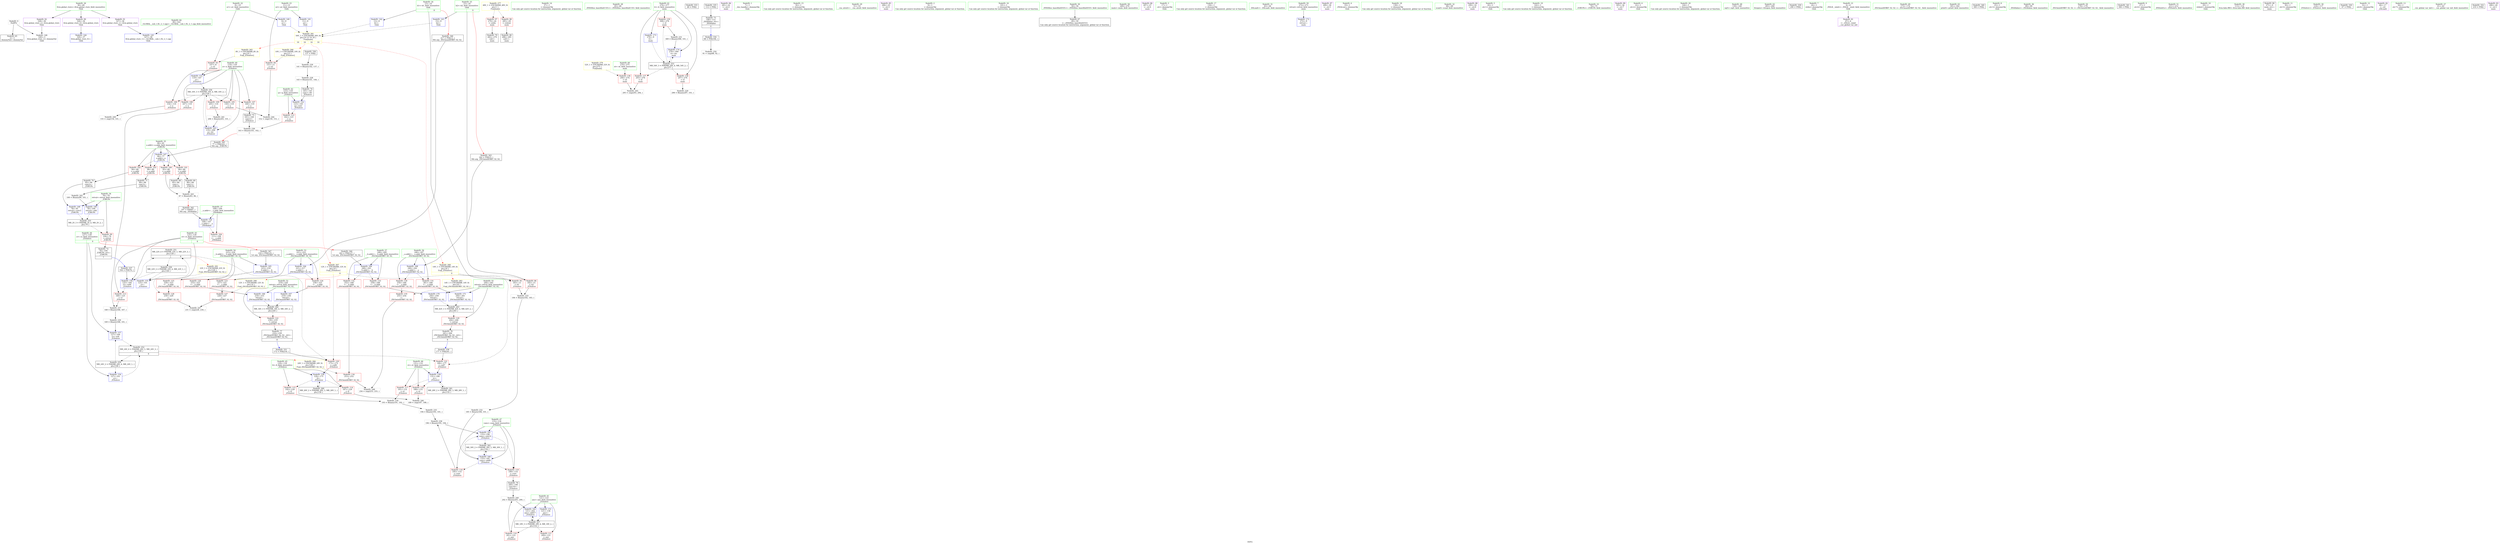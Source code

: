 digraph "SVFG" {
	label="SVFG";

	Node0x562b2a8a8730 [shape=record,color=grey,label="{NodeID: 0\nNullPtr}"];
	Node0x562b2a8a8730 -> Node0x562b2a8c4da0[style=solid];
	Node0x562b2a8a8730 -> Node0x562b2a8ca1a0[style=solid];
	Node0x562b2a8f0630 [shape=record,color=black,label="{NodeID: 346\n217 = PHI(13, )\n0th arg _ZSt3maxIiERKT_S2_S2_ }"];
	Node0x562b2a8f0630 -> Node0x562b2a8cb070[style=solid];
	Node0x562b2a8dcd40 [shape=record,color=black,label="{NodeID: 263\nMR_42V_3 = PHI(MR_42V_4, MR_42V_2, )\npts\{245 \}\n}"];
	Node0x562b2a8dcd40 -> Node0x562b2a8c92b0[style=dashed];
	Node0x562b2a8c2f00 [shape=record,color=red,label="{NodeID: 97\n279\<--24\n\<--stdin\nmain\n}"];
	Node0x562b2a8c2f00 -> Node0x562b2a8c5960[style=solid];
	Node0x562b2a8c0e40 [shape=record,color=green,label="{NodeID: 14\n37\<--1\n\<--dummyObj\nCan only get source location for instruction, argument, global var or function.}"];
	Node0x562b2a8df410 [shape=record,color=yellow,style=double,label="{NodeID: 277\n48V_1 = ENCHI(MR_48V_0)\npts\{1 \}\nFun[main]}"];
	Node0x562b2a8df410 -> Node0x562b2a8c2f00[style=dashed];
	Node0x562b2a8df410 -> Node0x562b2a8c2fd0[style=dashed];
	Node0x562b2a8c3a60 [shape=record,color=red,label="{NodeID: 111\n209\<--121\n\<--ans\n_Z5Solvev\n}"];
	Node0x562b2a8c1c40 [shape=record,color=green,label="{NodeID: 28\n45\<--46\n_ZNSt8ios_base4InitC1Ev\<--_ZNSt8ios_base4InitC1Ev_field_insensitive\n}"];
	Node0x562b2a8e0140 [shape=record,color=yellow,style=double,label="{NodeID: 291\n22V_1 = ENCHI(MR_22V_0)\npts\{126 \}\nFun[_ZSt3maxIiERKT_S2_S2_]}"];
	Node0x562b2a8e0140 -> Node0x562b2a8c91e0[style=dashed];
	Node0x562b2a8c8f70 [shape=record,color=red,label="{NodeID: 125\n229\<--223\n\<--__b.addr\n_ZSt3maxIiERKT_S2_S2_\n}"];
	Node0x562b2a8c8f70 -> Node0x562b2a8c91e0[style=solid];
	Node0x562b2a8c2950 [shape=record,color=green,label="{NodeID: 42\n123\<--124\nq\<--q_field_insensitive\n_Z5Solvev\n}"];
	Node0x562b2a8c2950 -> Node0x562b2a8c3b30[style=solid];
	Node0x562b2a8c2950 -> Node0x562b2a8ca6b0[style=solid];
	Node0x562b2a8c9ad0 [shape=record,color=red,label="{NodeID: 139\n308\<--276\n\<--it\nmain\n}"];
	Node0x562b2a8c9ad0 -> Node0x562b2a8cfb60[style=solid];
	Node0x562b2a8c4590 [shape=record,color=green,label="{NodeID: 56\n246\<--247\n__a.addr\<--__a.addr_field_insensitive\n_ZSt3minIiERKT_S2_S2_\n}"];
	Node0x562b2a8c4590 -> Node0x562b2a8c9380[style=solid];
	Node0x562b2a8c4590 -> Node0x562b2a8c9450[style=solid];
	Node0x562b2a8c4590 -> Node0x562b2a8cb3b0[style=solid];
	Node0x562b2a8d02e0 [shape=record,color=grey,label="{NodeID: 236\n196 = Binary(195, 194, )\n}"];
	Node0x562b2a8d02e0 -> Node0x562b2a8cae00[style=solid];
	Node0x562b2a8ca780 [shape=record,color=blue,label="{NodeID: 153\n119\<--147\na\<--\n_Z5Solvev\n}"];
	Node0x562b2a8ca780 -> Node0x562b2a8daa40[style=dashed];
	Node0x562b2a8c5210 [shape=record,color=black,label="{NodeID: 70\n95\<--94\nconv2\<--\n_Z3RUPe\n}"];
	Node0x562b2a8c5210 -> Node0x562b2a8ca370[style=solid];
	Node0x562b2a8ef380 [shape=record,color=black,label="{NodeID: 333\n48 = PHI()\n}"];
	Node0x562b2a8d17e0 [shape=record,color=grey,label="{NodeID: 250\n91 = cmp(88, 92, )\n}"];
	Node0x562b2a8cb2e0 [shape=record,color=blue,label="{NodeID: 167\n219\<--236\nretval\<--\n_ZSt3maxIiERKT_S2_S2_\n}"];
	Node0x562b2a8cb2e0 -> Node0x562b2a8dd240[style=dashed];
	Node0x562b2a8c5d70 [shape=record,color=purple,label="{NodeID: 84\n281\<--22\n\<--.str.2\nmain\n}"];
	Node0x562b2a8bfed0 [shape=record,color=green,label="{NodeID: 1\n7\<--1\n__dso_handle\<--dummyObj\nGlob }"];
	Node0x562b2a8f0770 [shape=record,color=black,label="{NodeID: 347\n218 = PHI(125, )\n1st arg _ZSt3maxIiERKT_S2_S2_ }"];
	Node0x562b2a8f0770 -> Node0x562b2a8cb140[style=solid];
	Node0x562b2a8dd240 [shape=record,color=black,label="{NodeID: 264\nMR_34V_3 = PHI(MR_34V_4, MR_34V_2, )\npts\{220 \}\n}"];
	Node0x562b2a8dd240 -> Node0x562b2a8c8d00[style=dashed];
	Node0x562b2a8c2fd0 [shape=record,color=red,label="{NodeID: 98\n285\<--29\n\<--stdout\nmain\n}"];
	Node0x562b2a8c2fd0 -> Node0x562b2a8c5a30[style=solid];
	Node0x562b2a8c0f40 [shape=record,color=green,label="{NodeID: 15\n92\<--1\n\<--dummyObj\nCan only get source location for instruction, argument, global var or function.}"];
	Node0x562b2a8c3b30 [shape=record,color=red,label="{NodeID: 112\n162\<--123\n\<--q\n_Z5Solvev\n}"];
	Node0x562b2a8c3b30 -> Node0x562b2a8d05e0[style=solid];
	Node0x562b2a8c1d40 [shape=record,color=green,label="{NodeID: 29\n51\<--52\n__cxa_atexit\<--__cxa_atexit_field_insensitive\n}"];
	Node0x562b2a8c9040 [shape=record,color=red,label="{NodeID: 126\n233\<--223\n\<--__b.addr\n_ZSt3maxIiERKT_S2_S2_\n}"];
	Node0x562b2a8c9040 -> Node0x562b2a8cb210[style=solid];
	Node0x562b2a8c2a20 [shape=record,color=green,label="{NodeID: 43\n125\<--126\ncl\<--cl_field_insensitive\n_Z5Solvev\n|{|<s3>8}}"];
	Node0x562b2a8c2a20 -> Node0x562b2a8c3c00[style=solid];
	Node0x562b2a8c2a20 -> Node0x562b2a8ca920[style=solid];
	Node0x562b2a8c2a20 -> Node0x562b2a8ca9f0[style=solid];
	Node0x562b2a8c2a20:s3 -> Node0x562b2a8f0770[style=solid,color=red];
	Node0x562b2a8c9ba0 [shape=record,color=blue,label="{NodeID: 140\n8\<--9\na1\<--\nGlob }"];
	Node0x562b2a8c9ba0 -> Node0x562b2a8df7c0[style=dashed];
	Node0x562b2a8c4660 [shape=record,color=green,label="{NodeID: 57\n248\<--249\n__b.addr\<--__b.addr_field_insensitive\n_ZSt3minIiERKT_S2_S2_\n}"];
	Node0x562b2a8c4660 -> Node0x562b2a8c9520[style=solid];
	Node0x562b2a8c4660 -> Node0x562b2a8c95f0[style=solid];
	Node0x562b2a8c4660 -> Node0x562b2a8cb480[style=solid];
	Node0x562b2a8d0460 [shape=record,color=grey,label="{NodeID: 237\n168 = Binary(166, 167, )\n}"];
	Node0x562b2a8d0460 -> Node0x562b2a8cf9e0[style=solid];
	Node0x562b2a8ca850 [shape=record,color=blue,label="{NodeID: 154\n127\<--101\ncr\<--\n_Z5Solvev\n}"];
	Node0x562b2a8ca850 -> Node0x562b2a8d9640[style=dashed];
	Node0x562b2a8c52e0 [shape=record,color=black,label="{NodeID: 71\n99\<--98\nconv3\<--\n_Z3RUPe\n}"];
	Node0x562b2a8c52e0 -> Node0x562b2a8d0be0[style=solid];
	Node0x562b2a8ef450 [shape=record,color=black,label="{NodeID: 334\n88 = PHI(106, )\n}"];
	Node0x562b2a8ef450 -> Node0x562b2a8d17e0[style=solid];
	Node0x562b2a8d9140 [shape=record,color=black,label="{NodeID: 251\nMR_22V_4 = PHI(MR_22V_5, MR_22V_3, )\npts\{126 \}\n|{|<s2>8}}"];
	Node0x562b2a8d9140 -> Node0x562b2a8c8b60[style=dashed];
	Node0x562b2a8d9140 -> Node0x562b2a8db440[style=dashed];
	Node0x562b2a8d9140:s2 -> Node0x562b2a8e0140[style=dashed,color=red];
	Node0x562b2a8cb3b0 [shape=record,color=blue,label="{NodeID: 168\n246\<--242\n__a.addr\<--__a\n_ZSt3minIiERKT_S2_S2_\n}"];
	Node0x562b2a8cb3b0 -> Node0x562b2a8c9380[style=dashed];
	Node0x562b2a8cb3b0 -> Node0x562b2a8c9450[style=dashed];
	Node0x562b2a8c5e40 [shape=record,color=purple,label="{NodeID: 85\n286\<--25\n\<--.str.3\nmain\n}"];
	Node0x562b2a8bff60 [shape=record,color=green,label="{NodeID: 2\n9\<--1\n\<--dummyObj\nCan only get source location for instruction, argument, global var or function.}"];
	Node0x562b2a8dd740 [shape=record,color=yellow,style=double,label="{NodeID: 265\n8V_1 = ENCHI(MR_8V_0)\npts\{10 \}\nFun[_Z5Solvev]}"];
	Node0x562b2a8dd740 -> Node0x562b2a8c6550[style=dashed];
	Node0x562b2a8c30a0 [shape=record,color=red,label="{NodeID: 99\n104\<--78\n\<--retval\n_Z3RUPe\n}"];
	Node0x562b2a8c30a0 -> Node0x562b2a8c53b0[style=solid];
	Node0x562b2a8c1040 [shape=record,color=green,label="{NodeID: 16\n101\<--1\n\<--dummyObj\nCan only get source location for instruction, argument, global var or function.}"];
	Node0x562b2a8df600 [shape=record,color=yellow,style=double,label="{NodeID: 279\n52V_1 = ENCHI(MR_52V_0)\npts\{275 \}\nFun[main]}"];
	Node0x562b2a8df600 -> Node0x562b2a8c9860[style=dashed];
	Node0x562b2a8c3c00 [shape=record,color=red,label="{NodeID: 113\n166\<--125\n\<--cl\n_Z5Solvev\n}"];
	Node0x562b2a8c3c00 -> Node0x562b2a8d0460[style=solid];
	Node0x562b2a8c1e40 [shape=record,color=green,label="{NodeID: 30\n50\<--56\n_ZNSt8ios_base4InitD1Ev\<--_ZNSt8ios_base4InitD1Ev_field_insensitive\n}"];
	Node0x562b2a8c1e40 -> Node0x562b2a8c4f70[style=solid];
	Node0x562b2a8c9110 [shape=record,color=red,label="{NodeID: 127\n228\<--227\n\<--\n_ZSt3maxIiERKT_S2_S2_\n}"];
	Node0x562b2a8c9110 -> Node0x562b2a8d1360[style=solid];
	Node0x562b2a8c2af0 [shape=record,color=green,label="{NodeID: 44\n127\<--128\ncr\<--cr_field_insensitive\n_Z5Solvev\n|{|<s2>9}}"];
	Node0x562b2a8c2af0 -> Node0x562b2a8ca850[style=solid];
	Node0x562b2a8c2af0 -> Node0x562b2a8caac0[style=solid];
	Node0x562b2a8c2af0:s2 -> Node0x562b2a8f03b0[style=solid,color=red];
	Node0x562b2a8c9ca0 [shape=record,color=blue,label="{NodeID: 141\n11\<--9\na2\<--\nGlob }"];
	Node0x562b2a8c9ca0 -> Node0x562b2a8df7c0[style=dashed];
	Node0x562b2a8c4730 [shape=record,color=green,label="{NodeID: 58\n269\<--270\nmain\<--main_field_insensitive\n}"];
	Node0x562b2a8d05e0 [shape=record,color=grey,label="{NodeID: 238\n163 = Binary(161, 162, )\n|{<s0>7}}"];
	Node0x562b2a8d05e0:s0 -> Node0x562b2a8f04f0[style=solid,color=red];
	Node0x562b2a8ca920 [shape=record,color=blue,label="{NodeID: 155\n125\<--101\ncl\<--\n_Z5Solvev\n}"];
	Node0x562b2a8ca920 -> Node0x562b2a8d9140[style=dashed];
	Node0x562b2a8c53b0 [shape=record,color=black,label="{NodeID: 72\n76\<--104\n_Z3RUPe_ret\<--\n_Z3RUPe\n|{<s0>7}}"];
	Node0x562b2a8c53b0:s0 -> Node0x562b2a8ef750[style=solid,color=blue];
	Node0x562b2a8ef5b0 [shape=record,color=black,label="{NodeID: 335\n112 = PHI()\n}"];
	Node0x562b2a8ef5b0 -> Node0x562b2a8c5480[style=solid];
	Node0x562b2a8d9640 [shape=record,color=black,label="{NodeID: 252\nMR_24V_4 = PHI(MR_24V_5, MR_24V_3, )\npts\{128 \}\n|{|<s2>9}}"];
	Node0x562b2a8d9640 -> Node0x562b2a8c8c30[style=dashed];
	Node0x562b2a8d9640 -> Node0x562b2a8db940[style=dashed];
	Node0x562b2a8d9640:s2 -> Node0x562b2a8dfac0[style=dashed,color=red];
	Node0x562b2a8cb480 [shape=record,color=blue,label="{NodeID: 169\n248\<--243\n__b.addr\<--__b\n_ZSt3minIiERKT_S2_S2_\n}"];
	Node0x562b2a8cb480 -> Node0x562b2a8c9520[style=dashed];
	Node0x562b2a8cb480 -> Node0x562b2a8c95f0[style=dashed];
	Node0x562b2a8c5f10 [shape=record,color=purple,label="{NodeID: 86\n287\<--27\n\<--.str.4\nmain\n}"];
	Node0x562b2a8bfff0 [shape=record,color=green,label="{NodeID: 3\n17\<--1\n.str\<--dummyObj\nGlob }"];
	Node0x562b2a8de260 [shape=record,color=yellow,style=double,label="{NodeID: 266\n10V_1 = ENCHI(MR_10V_0)\npts\{12 \}\nFun[_Z5Solvev]}"];
	Node0x562b2a8de260 -> Node0x562b2a8c6620[style=dashed];
	Node0x562b2a8c3170 [shape=record,color=red,label="{NodeID: 100\n83\<--80\n\<--a.addr\n_Z3RUPe\n}"];
	Node0x562b2a8c3170 -> Node0x562b2a8d0d60[style=solid];
	Node0x562b2a8c1140 [shape=record,color=green,label="{NodeID: 17\n136\<--1\n\<--dummyObj\nCan only get source location for instruction, argument, global var or function.}"];
	Node0x562b2a8c3cd0 [shape=record,color=red,label="{NodeID: 114\n187\<--129\n\<--ll\n_Z5Solvev\n}"];
	Node0x562b2a8c3cd0 -> Node0x562b2a8d11e0[style=solid];
	Node0x562b2a8c1f40 [shape=record,color=green,label="{NodeID: 31\n63\<--64\n_Z4Loadv\<--_Z4Loadv_field_insensitive\n}"];
	Node0x562b2a8c91e0 [shape=record,color=red,label="{NodeID: 128\n230\<--229\n\<--\n_ZSt3maxIiERKT_S2_S2_\n}"];
	Node0x562b2a8c91e0 -> Node0x562b2a8d1360[style=solid];
	Node0x562b2a8c2bc0 [shape=record,color=green,label="{NodeID: 45\n129\<--130\nll\<--ll_field_insensitive\n_Z5Solvev\n}"];
	Node0x562b2a8c2bc0 -> Node0x562b2a8c3cd0[style=solid];
	Node0x562b2a8c2bc0 -> Node0x562b2a8c3da0[style=solid];
	Node0x562b2a8c2bc0 -> Node0x562b2a8cab90[style=solid];
	Node0x562b2a8c9da0 [shape=record,color=blue,label="{NodeID: 142\n13\<--9\nb1\<--\nGlob }"];
	Node0x562b2a8c9da0 -> Node0x562b2a8df7c0[style=dashed];
	Node0x562b2a8c4830 [shape=record,color=green,label="{NodeID: 59\n272\<--273\nretval\<--retval_field_insensitive\nmain\n}"];
	Node0x562b2a8c4830 -> Node0x562b2a8cb6f0[style=solid];
	Node0x562b2a8d0760 [shape=record,color=grey,label="{NodeID: 239\n141 = Binary(142, 137, )\n}"];
	Node0x562b2a8d0760 -> Node0x562b2a8cf6e0[style=solid];
	Node0x562b2a8ca9f0 [shape=record,color=blue,label="{NodeID: 156\n125\<--164\ncl\<--call4\n_Z5Solvev\n}"];
	Node0x562b2a8ca9f0 -> Node0x562b2a8c3c00[style=dashed];
	Node0x562b2a8ca9f0 -> Node0x562b2a8d9140[style=dashed];
	Node0x562b2a8c5480 [shape=record,color=black,label="{NodeID: 73\n106\<--112\n_ZSt4fabse_ret\<--\n_ZSt4fabse\n|{<s0>4}}"];
	Node0x562b2a8c5480:s0 -> Node0x562b2a8ef450[style=solid,color=blue];
	Node0x562b2a8ef680 [shape=record,color=black,label="{NodeID: 336\n137 = PHI()\n}"];
	Node0x562b2a8ef680 -> Node0x562b2a8d0760[style=solid];
	Node0x562b2a8d9b40 [shape=record,color=black,label="{NodeID: 253\nMR_54V_3 = PHI(MR_54V_4, MR_54V_2, )\npts\{277 \}\n}"];
	Node0x562b2a8d9b40 -> Node0x562b2a8c9930[style=dashed];
	Node0x562b2a8d9b40 -> Node0x562b2a8c9a00[style=dashed];
	Node0x562b2a8d9b40 -> Node0x562b2a8c9ad0[style=dashed];
	Node0x562b2a8d9b40 -> Node0x562b2a8cb890[style=dashed];
	Node0x562b2a8cb550 [shape=record,color=blue,label="{NodeID: 170\n244\<--258\nretval\<--\n_ZSt3minIiERKT_S2_S2_\n}"];
	Node0x562b2a8cb550 -> Node0x562b2a8dcd40[style=dashed];
	Node0x562b2a8c5fe0 [shape=record,color=purple,label="{NodeID: 87\n289\<--30\n\<--.str.5\nmain\n}"];
	Node0x562b2a8c0080 [shape=record,color=green,label="{NodeID: 4\n19\<--1\n_ZSt4cout\<--dummyObj\nGlob }"];
	Node0x562b2a8de340 [shape=record,color=yellow,style=double,label="{NodeID: 267\n12V_1 = ENCHI(MR_12V_0)\npts\{14 \}\nFun[_Z5Solvev]|{|<s2>8}}"];
	Node0x562b2a8de340 -> Node0x562b2a8c66f0[style=dashed];
	Node0x562b2a8de340 -> Node0x562b2a8c8b60[style=dashed];
	Node0x562b2a8de340:s2 -> Node0x562b2a8e0030[style=dashed,color=red];
	Node0x562b2a8c3240 [shape=record,color=red,label="{NodeID: 101\n84\<--80\n\<--a.addr\n_Z3RUPe\n}"];
	Node0x562b2a8c3240 -> Node0x562b2a8c5070[style=solid];
	Node0x562b2a8c3240 -> Node0x562b2a8c5140[style=solid];
	Node0x562b2a8c1240 [shape=record,color=green,label="{NodeID: 18\n138\<--1\n\<--dummyObj\nCan only get source location for instruction, argument, global var or function.}"];
	Node0x562b2a8df7c0 [shape=record,color=yellow,style=double,label="{NodeID: 281\n56V_1 = ENCHI(MR_56V_0)\npts\{10 12 14 16 \}\nFun[main]|{<s0>16|<s1>16|<s2>16|<s3>16}}"];
	Node0x562b2a8df7c0:s0 -> Node0x562b2a8dd740[style=dashed,color=red];
	Node0x562b2a8df7c0:s1 -> Node0x562b2a8de260[style=dashed,color=red];
	Node0x562b2a8df7c0:s2 -> Node0x562b2a8de340[style=dashed,color=red];
	Node0x562b2a8df7c0:s3 -> Node0x562b2a8de420[style=dashed,color=red];
	Node0x562b2a8c3da0 [shape=record,color=red,label="{NodeID: 115\n192\<--129\n\<--ll\n_Z5Solvev\n}"];
	Node0x562b2a8c3da0 -> Node0x562b2a8cffe0[style=solid];
	Node0x562b2a8c2040 [shape=record,color=green,label="{NodeID: 32\n68\<--69\nscanf\<--scanf_field_insensitive\n}"];
	Node0x562b2a8c92b0 [shape=record,color=red,label="{NodeID: 129\n264\<--244\n\<--retval\n_ZSt3minIiERKT_S2_S2_\n}"];
	Node0x562b2a8c92b0 -> Node0x562b2a8c5890[style=solid];
	Node0x562b2a8c2c90 [shape=record,color=green,label="{NodeID: 46\n131\<--132\nrr\<--rr_field_insensitive\n_Z5Solvev\n}"];
	Node0x562b2a8c2c90 -> Node0x562b2a8c8820[style=solid];
	Node0x562b2a8c2c90 -> Node0x562b2a8c88f0[style=solid];
	Node0x562b2a8c2c90 -> Node0x562b2a8cac60[style=solid];
	Node0x562b2a8c9ea0 [shape=record,color=blue,label="{NodeID: 143\n15\<--9\nb2\<--\nGlob }"];
	Node0x562b2a8c9ea0 -> Node0x562b2a8df7c0[style=dashed];
	Node0x562b2a8c4900 [shape=record,color=green,label="{NodeID: 60\n274\<--275\nnt\<--nt_field_insensitive\nmain\n}"];
	Node0x562b2a8c4900 -> Node0x562b2a8c9860[style=solid];
	Node0x562b2a8d08e0 [shape=record,color=grey,label="{NodeID: 240\n202 = Binary(201, 200, )\n}"];
	Node0x562b2a8d08e0 -> Node0x562b2a8caed0[style=solid];
	Node0x562b2a8caac0 [shape=record,color=blue,label="{NodeID: 157\n127\<--169\ncr\<--sub\n_Z5Solvev\n}"];
	Node0x562b2a8caac0 -> Node0x562b2a8d9640[style=dashed];
	Node0x562b2a8c5550 [shape=record,color=black,label="{NodeID: 74\n145\<--143\nconv\<--div\n_Z5Solvev\n}"];
	Node0x562b2a8c5550 -> Node0x562b2a8ca6b0[style=solid];
	Node0x562b2a8ef750 [shape=record,color=black,label="{NodeID: 337\n164 = PHI(76, )\n}"];
	Node0x562b2a8ef750 -> Node0x562b2a8ca9f0[style=solid];
	Node0x562b2a8cb620 [shape=record,color=blue,label="{NodeID: 171\n244\<--261\nretval\<--\n_ZSt3minIiERKT_S2_S2_\n}"];
	Node0x562b2a8cb620 -> Node0x562b2a8dcd40[style=dashed];
	Node0x562b2a8c60b0 [shape=record,color=purple,label="{NodeID: 88\n299\<--32\n\<--.str.6\nmain\n}"];
	Node0x562b2a8c08c0 [shape=record,color=green,label="{NodeID: 5\n20\<--1\n.str.1\<--dummyObj\nGlob }"];
	Node0x562b2a8de420 [shape=record,color=yellow,style=double,label="{NodeID: 268\n14V_1 = ENCHI(MR_14V_0)\npts\{16 \}\nFun[_Z5Solvev]|{|<s2>9}}"];
	Node0x562b2a8de420 -> Node0x562b2a8c2e30[style=dashed];
	Node0x562b2a8de420 -> Node0x562b2a8c8c30[style=dashed];
	Node0x562b2a8de420:s2 -> Node0x562b2a8df9b0[style=dashed,color=red];
	Node0x562b2a8c3310 [shape=record,color=red,label="{NodeID: 102\n94\<--80\n\<--a.addr\n_Z3RUPe\n}"];
	Node0x562b2a8c3310 -> Node0x562b2a8c5210[style=solid];
	Node0x562b2a8c1340 [shape=record,color=green,label="{NodeID: 19\n142\<--1\n\<--dummyObj\nCan only get source location for instruction, argument, global var or function.}"];
	Node0x562b2a8c8820 [shape=record,color=red,label="{NodeID: 116\n188\<--131\n\<--rr\n_Z5Solvev\n}"];
	Node0x562b2a8c8820 -> Node0x562b2a8d11e0[style=solid];
	Node0x562b2a8c2140 [shape=record,color=green,label="{NodeID: 33\n74\<--75\n_Z3RUPe\<--_Z3RUPe_field_insensitive\n}"];
	Node0x562b2a8c9380 [shape=record,color=red,label="{NodeID: 130\n254\<--246\n\<--__a.addr\n_ZSt3minIiERKT_S2_S2_\n}"];
	Node0x562b2a8c9380 -> Node0x562b2a8c9790[style=solid];
	Node0x562b2a8c2d60 [shape=record,color=green,label="{NodeID: 47\n133\<--134\ncans\<--cans_field_insensitive\n_Z5Solvev\n}"];
	Node0x562b2a8c2d60 -> Node0x562b2a8c89c0[style=solid];
	Node0x562b2a8c2d60 -> Node0x562b2a8c8a90[style=solid];
	Node0x562b2a8c2d60 -> Node0x562b2a8cad30[style=solid];
	Node0x562b2a8c2d60 -> Node0x562b2a8cae00[style=solid];
	Node0x562b2a8c9fa0 [shape=record,color=blue,label="{NodeID: 144\n326\<--37\nllvm.global_ctors_0\<--\nGlob }"];
	Node0x562b2a8c49d0 [shape=record,color=green,label="{NodeID: 61\n276\<--277\nit\<--it_field_insensitive\nmain\n}"];
	Node0x562b2a8c49d0 -> Node0x562b2a8c9930[style=solid];
	Node0x562b2a8c49d0 -> Node0x562b2a8c9a00[style=solid];
	Node0x562b2a8c49d0 -> Node0x562b2a8c9ad0[style=solid];
	Node0x562b2a8c49d0 -> Node0x562b2a8cb7c0[style=solid];
	Node0x562b2a8c49d0 -> Node0x562b2a8cb890[style=solid];
	Node0x562b2a8d0a60 [shape=record,color=grey,label="{NodeID: 241\n206 = Binary(205, 101, )\n}"];
	Node0x562b2a8d0a60 -> Node0x562b2a8cafa0[style=solid];
	Node0x562b2a8cab90 [shape=record,color=blue,label="{NodeID: 158\n129\<--175\nll\<--\n_Z5Solvev\n}"];
	Node0x562b2a8cab90 -> Node0x562b2a8c3cd0[style=dashed];
	Node0x562b2a8cab90 -> Node0x562b2a8c3da0[style=dashed];
	Node0x562b2a8cab90 -> Node0x562b2a8dbe40[style=dashed];
	Node0x562b2a8c5620 [shape=record,color=black,label="{NodeID: 75\n161\<--160\nconv2\<--\n_Z5Solvev\n}"];
	Node0x562b2a8c5620 -> Node0x562b2a8d05e0[style=solid];
	Node0x562b2a8ef8f0 [shape=record,color=black,label="{NodeID: 338\n177 = PHI(241, )\n}"];
	Node0x562b2a8ef8f0 -> Node0x562b2a8c8c30[style=solid];
	Node0x562b2a8da540 [shape=record,color=black,label="{NodeID: 255\nMR_2V_3 = PHI(MR_2V_4, MR_2V_2, )\npts\{79 \}\n}"];
	Node0x562b2a8da540 -> Node0x562b2a8c30a0[style=dashed];
	Node0x562b2a8cb6f0 [shape=record,color=blue,label="{NodeID: 172\n272\<--9\nretval\<--\nmain\n}"];
	Node0x562b2a8c6180 [shape=record,color=purple,label="{NodeID: 89\n305\<--34\n\<--.str.7\nmain\n}"];
	Node0x562b2a8c0950 [shape=record,color=green,label="{NodeID: 6\n22\<--1\n.str.2\<--dummyObj\nGlob }"];
	Node0x562b2a8c33e0 [shape=record,color=red,label="{NodeID: 103\n98\<--80\n\<--a.addr\n_Z3RUPe\n}"];
	Node0x562b2a8c33e0 -> Node0x562b2a8c52e0[style=solid];
	Node0x562b2a8c1440 [shape=record,color=green,label="{NodeID: 20\n144\<--1\n\<--dummyObj\nCan only get source location for instruction, argument, global var or function.}"];
	Node0x562b2a8df9b0 [shape=record,color=yellow,style=double,label="{NodeID: 283\n14V_1 = ENCHI(MR_14V_0)\npts\{16 \}\nFun[_ZSt3minIiERKT_S2_S2_]}"];
	Node0x562b2a8df9b0 -> Node0x562b2a8c9790[style=dashed];
	Node0x562b2a8c88f0 [shape=record,color=red,label="{NodeID: 117\n191\<--131\n\<--rr\n_Z5Solvev\n}"];
	Node0x562b2a8c88f0 -> Node0x562b2a8cffe0[style=solid];
	Node0x562b2a8c2240 [shape=record,color=green,label="{NodeID: 34\n78\<--79\nretval\<--retval_field_insensitive\n_Z3RUPe\n}"];
	Node0x562b2a8c2240 -> Node0x562b2a8c30a0[style=solid];
	Node0x562b2a8c2240 -> Node0x562b2a8ca370[style=solid];
	Node0x562b2a8c2240 -> Node0x562b2a8ca440[style=solid];
	Node0x562b2a8c9450 [shape=record,color=red,label="{NodeID: 131\n261\<--246\n\<--__a.addr\n_ZSt3minIiERKT_S2_S2_\n}"];
	Node0x562b2a8c9450 -> Node0x562b2a8cb620[style=solid];
	Node0x562b2a8c3e50 [shape=record,color=green,label="{NodeID: 48\n139\<--140\nsqrt\<--sqrt_field_insensitive\n}"];
	Node0x562b2a8cf6e0 [shape=record,color=grey,label="{NodeID: 228\n143 = Binary(141, 144, )\n}"];
	Node0x562b2a8cf6e0 -> Node0x562b2a8c5550[style=solid];
	Node0x562b2a8ca0a0 [shape=record,color=blue,label="{NodeID: 145\n327\<--38\nllvm.global_ctors_1\<--_GLOBAL__sub_I_ftc_2_1.cpp\nGlob }"];
	Node0x562b2a8c4aa0 [shape=record,color=green,label="{NodeID: 62\n283\<--284\nfreopen\<--freopen_field_insensitive\n}"];
	Node0x562b2a8d0be0 [shape=record,color=grey,label="{NodeID: 242\n100 = Binary(99, 101, )\n}"];
	Node0x562b2a8d0be0 -> Node0x562b2a8ca440[style=solid];
	Node0x562b2a8cac60 [shape=record,color=blue,label="{NodeID: 159\n131\<--180\nrr\<--\n_Z5Solvev\n}"];
	Node0x562b2a8cac60 -> Node0x562b2a8c8820[style=dashed];
	Node0x562b2a8cac60 -> Node0x562b2a8c88f0[style=dashed];
	Node0x562b2a8cac60 -> Node0x562b2a8dc340[style=dashed];
	Node0x562b2a8c56f0 [shape=record,color=black,label="{NodeID: 76\n200\<--199\nconv16\<--\n_Z5Solvev\n}"];
	Node0x562b2a8c56f0 -> Node0x562b2a8d08e0[style=solid];
	Node0x562b2a8efc70 [shape=record,color=black,label="{NodeID: 339\n290 = PHI()\n}"];
	Node0x562b2a8daa40 [shape=record,color=black,label="{NodeID: 256\nMR_16V_3 = PHI(MR_16V_4, MR_16V_2, )\npts\{120 \}\n}"];
	Node0x562b2a8daa40 -> Node0x562b2a8c3580[style=dashed];
	Node0x562b2a8daa40 -> Node0x562b2a8c3650[style=dashed];
	Node0x562b2a8daa40 -> Node0x562b2a8c3720[style=dashed];
	Node0x562b2a8daa40 -> Node0x562b2a8c37f0[style=dashed];
	Node0x562b2a8daa40 -> Node0x562b2a8c38c0[style=dashed];
	Node0x562b2a8daa40 -> Node0x562b2a8cafa0[style=dashed];
	Node0x562b2a8cb7c0 [shape=record,color=blue,label="{NodeID: 173\n276\<--9\nit\<--\nmain\n}"];
	Node0x562b2a8cb7c0 -> Node0x562b2a8d9b40[style=dashed];
	Node0x562b2a8c6250 [shape=record,color=purple,label="{NodeID: 90\n326\<--36\nllvm.global_ctors_0\<--llvm.global_ctors\nGlob }"];
	Node0x562b2a8c6250 -> Node0x562b2a8c9fa0[style=solid];
	Node0x562b2a8c09e0 [shape=record,color=green,label="{NodeID: 7\n24\<--1\nstdin\<--dummyObj\nGlob }"];
	Node0x562b2a8c34b0 [shape=record,color=red,label="{NodeID: 104\n111\<--108\n\<--__x.addr\n_ZSt4fabse\n}"];
	Node0x562b2a8c1540 [shape=record,color=green,label="{NodeID: 21\n4\<--6\n_ZStL8__ioinit\<--_ZStL8__ioinit_field_insensitive\nGlob }"];
	Node0x562b2a8c1540 -> Node0x562b2a8c5b00[style=solid];
	Node0x562b2a8dfac0 [shape=record,color=yellow,style=double,label="{NodeID: 284\n24V_1 = ENCHI(MR_24V_0)\npts\{128 \}\nFun[_ZSt3minIiERKT_S2_S2_]}"];
	Node0x562b2a8dfac0 -> Node0x562b2a8c96c0[style=dashed];
	Node0x562b2a8c89c0 [shape=record,color=red,label="{NodeID: 118\n195\<--133\n\<--cans\n_Z5Solvev\n}"];
	Node0x562b2a8c89c0 -> Node0x562b2a8d02e0[style=solid];
	Node0x562b2a8c2310 [shape=record,color=green,label="{NodeID: 35\n80\<--81\na.addr\<--a.addr_field_insensitive\n_Z3RUPe\n}"];
	Node0x562b2a8c2310 -> Node0x562b2a8c3170[style=solid];
	Node0x562b2a8c2310 -> Node0x562b2a8c3240[style=solid];
	Node0x562b2a8c2310 -> Node0x562b2a8c3310[style=solid];
	Node0x562b2a8c2310 -> Node0x562b2a8c33e0[style=solid];
	Node0x562b2a8c2310 -> Node0x562b2a8ca2a0[style=solid];
	Node0x562b2a8c9520 [shape=record,color=red,label="{NodeID: 132\n252\<--248\n\<--__b.addr\n_ZSt3minIiERKT_S2_S2_\n}"];
	Node0x562b2a8c9520 -> Node0x562b2a8c96c0[style=solid];
	Node0x562b2a8c3f50 [shape=record,color=green,label="{NodeID: 49\n173\<--174\n_ZSt3maxIiERKT_S2_S2_\<--_ZSt3maxIiERKT_S2_S2__field_insensitive\n}"];
	Node0x562b2a8cf860 [shape=record,color=grey,label="{NodeID: 229\n298 = Binary(297, 101, )\n}"];
	Node0x562b2a8ca1a0 [shape=record,color=blue, style = dotted,label="{NodeID: 146\n328\<--3\nllvm.global_ctors_2\<--dummyVal\nGlob }"];
	Node0x562b2a8c4ba0 [shape=record,color=green,label="{NodeID: 63\n301\<--302\nprintf\<--printf_field_insensitive\n}"];
	Node0x562b2a8d0d60 [shape=record,color=grey,label="{NodeID: 243\n87 = Binary(83, 86, )\n|{<s0>4}}"];
	Node0x562b2a8d0d60:s0 -> Node0x562b2a8eff70[style=solid,color=red];
	Node0x562b2a8cad30 [shape=record,color=blue,label="{NodeID: 160\n133\<--185\ncans\<--add9\n_Z5Solvev\n}"];
	Node0x562b2a8cad30 -> Node0x562b2a8c89c0[style=dashed];
	Node0x562b2a8cad30 -> Node0x562b2a8c8a90[style=dashed];
	Node0x562b2a8cad30 -> Node0x562b2a8cae00[style=dashed];
	Node0x562b2a8cad30 -> Node0x562b2a8dc840[style=dashed];
	Node0x562b2a8c57c0 [shape=record,color=black,label="{NodeID: 77\n216\<--239\n_ZSt3maxIiERKT_S2_S2__ret\<--\n_ZSt3maxIiERKT_S2_S2_\n|{<s0>8}}"];
	Node0x562b2a8c57c0:s0 -> Node0x562b2a8ef0c0[style=solid,color=blue];
	Node0x562b2a8efd70 [shape=record,color=black,label="{NodeID: 340\n300 = PHI()\n}"];
	Node0x562b2a8daf40 [shape=record,color=black,label="{NodeID: 257\nMR_18V_3 = PHI(MR_18V_4, MR_18V_2, )\npts\{122 \}\n}"];
	Node0x562b2a8daf40 -> Node0x562b2a8c3990[style=dashed];
	Node0x562b2a8daf40 -> Node0x562b2a8c3a60[style=dashed];
	Node0x562b2a8daf40 -> Node0x562b2a8caed0[style=dashed];
	Node0x562b2a8cb890 [shape=record,color=blue,label="{NodeID: 174\n276\<--309\nit\<--inc\nmain\n}"];
	Node0x562b2a8cb890 -> Node0x562b2a8d9b40[style=dashed];
	Node0x562b2a8c6350 [shape=record,color=purple,label="{NodeID: 91\n327\<--36\nllvm.global_ctors_1\<--llvm.global_ctors\nGlob }"];
	Node0x562b2a8c6350 -> Node0x562b2a8ca0a0[style=solid];
	Node0x562b2a8c0a70 [shape=record,color=green,label="{NodeID: 8\n25\<--1\n.str.3\<--dummyObj\nGlob }"];
	Node0x562b2a8c3580 [shape=record,color=red,label="{NodeID: 105\n150\<--119\n\<--a\n_Z5Solvev\n}"];
	Node0x562b2a8c3580 -> Node0x562b2a8d0ee0[style=solid];
	Node0x562b2a8c1640 [shape=record,color=green,label="{NodeID: 22\n8\<--10\na1\<--a1_field_insensitive\nGlob }"];
	Node0x562b2a8c1640 -> Node0x562b2a8c6550[style=solid];
	Node0x562b2a8c1640 -> Node0x562b2a8c9ba0[style=solid];
	Node0x562b2a8c8a90 [shape=record,color=red,label="{NodeID: 119\n199\<--133\n\<--cans\n_Z5Solvev\n}"];
	Node0x562b2a8c8a90 -> Node0x562b2a8c56f0[style=solid];
	Node0x562b2a8c23e0 [shape=record,color=green,label="{NodeID: 36\n89\<--90\n_ZSt4fabse\<--_ZSt4fabse_field_insensitive\n}"];
	Node0x562b2a8c95f0 [shape=record,color=red,label="{NodeID: 133\n258\<--248\n\<--__b.addr\n_ZSt3minIiERKT_S2_S2_\n}"];
	Node0x562b2a8c95f0 -> Node0x562b2a8cb550[style=solid];
	Node0x562b2a8c4050 [shape=record,color=green,label="{NodeID: 50\n178\<--179\n_ZSt3minIiERKT_S2_S2_\<--_ZSt3minIiERKT_S2_S2__field_insensitive\n}"];
	Node0x562b2a8cf9e0 [shape=record,color=grey,label="{NodeID: 230\n169 = Binary(168, 101, )\n}"];
	Node0x562b2a8cf9e0 -> Node0x562b2a8caac0[style=solid];
	Node0x562b2a8ca2a0 [shape=record,color=blue,label="{NodeID: 147\n80\<--77\na.addr\<--a\n_Z3RUPe\n}"];
	Node0x562b2a8ca2a0 -> Node0x562b2a8c3170[style=dashed];
	Node0x562b2a8ca2a0 -> Node0x562b2a8c3240[style=dashed];
	Node0x562b2a8ca2a0 -> Node0x562b2a8c3310[style=dashed];
	Node0x562b2a8ca2a0 -> Node0x562b2a8c33e0[style=dashed];
	Node0x562b2a8c4ca0 [shape=record,color=green,label="{NodeID: 64\n38\<--322\n_GLOBAL__sub_I_ftc_2_1.cpp\<--_GLOBAL__sub_I_ftc_2_1.cpp_field_insensitive\n}"];
	Node0x562b2a8c4ca0 -> Node0x562b2a8ca0a0[style=solid];
	Node0x562b2a8d0ee0 [shape=record,color=grey,label="{NodeID: 244\n152 = cmp(150, 151, )\n}"];
	Node0x562b2a8cae00 [shape=record,color=blue,label="{NodeID: 161\n133\<--196\ncans\<--sub14\n_Z5Solvev\n}"];
	Node0x562b2a8cae00 -> Node0x562b2a8c8a90[style=dashed];
	Node0x562b2a8cae00 -> Node0x562b2a8dc840[style=dashed];
	Node0x562b2a8c5890 [shape=record,color=black,label="{NodeID: 78\n241\<--264\n_ZSt3minIiERKT_S2_S2__ret\<--\n_ZSt3minIiERKT_S2_S2_\n|{<s0>9}}"];
	Node0x562b2a8c5890:s0 -> Node0x562b2a8ef8f0[style=solid,color=blue];
	Node0x562b2a8efe70 [shape=record,color=black,label="{NodeID: 341\n306 = PHI()\n}"];
	Node0x562b2a8db440 [shape=record,color=black,label="{NodeID: 258\nMR_22V_2 = PHI(MR_22V_4, MR_22V_1, )\npts\{126 \}\n}"];
	Node0x562b2a8db440 -> Node0x562b2a8ca920[style=dashed];
	Node0x562b2a8db440 -> Node0x562b2a8ca9f0[style=dashed];
	Node0x562b2a8c6450 [shape=record,color=purple,label="{NodeID: 92\n328\<--36\nllvm.global_ctors_2\<--llvm.global_ctors\nGlob }"];
	Node0x562b2a8c6450 -> Node0x562b2a8ca1a0[style=solid];
	Node0x562b2a8c0b00 [shape=record,color=green,label="{NodeID: 9\n27\<--1\n.str.4\<--dummyObj\nGlob }"];
	Node0x562b2a8c3650 [shape=record,color=red,label="{NodeID: 106\n154\<--119\n\<--a\n_Z5Solvev\n}"];
	Node0x562b2a8c3650 -> Node0x562b2a8d1660[style=solid];
	Node0x562b2a8c1740 [shape=record,color=green,label="{NodeID: 23\n11\<--12\na2\<--a2_field_insensitive\nGlob }"];
	Node0x562b2a8c1740 -> Node0x562b2a8c6620[style=solid];
	Node0x562b2a8c1740 -> Node0x562b2a8c9ca0[style=solid];
	Node0x562b2a8c8b60 [shape=record,color=red,label="{NodeID: 120\n175\<--172\n\<--call6\n_Z5Solvev\n}"];
	Node0x562b2a8c8b60 -> Node0x562b2a8cab90[style=solid];
	Node0x562b2a8c24e0 [shape=record,color=green,label="{NodeID: 37\n108\<--109\n__x.addr\<--__x.addr_field_insensitive\n_ZSt4fabse\n}"];
	Node0x562b2a8c24e0 -> Node0x562b2a8c34b0[style=solid];
	Node0x562b2a8c24e0 -> Node0x562b2a8ca510[style=solid];
	Node0x562b2a8c96c0 [shape=record,color=red,label="{NodeID: 134\n253\<--252\n\<--\n_ZSt3minIiERKT_S2_S2_\n}"];
	Node0x562b2a8c96c0 -> Node0x562b2a8d14e0[style=solid];
	Node0x562b2a8c4150 [shape=record,color=green,label="{NodeID: 51\n211\<--212\n_ZNSolsEx\<--_ZNSolsEx_field_insensitive\n}"];
	Node0x562b2a8cfb60 [shape=record,color=grey,label="{NodeID: 231\n309 = Binary(308, 101, )\n}"];
	Node0x562b2a8cfb60 -> Node0x562b2a8cb890[style=solid];
	Node0x562b2a8ca370 [shape=record,color=blue,label="{NodeID: 148\n78\<--95\nretval\<--conv2\n_Z3RUPe\n}"];
	Node0x562b2a8ca370 -> Node0x562b2a8da540[style=dashed];
	Node0x562b2a8c4da0 [shape=record,color=black,label="{NodeID: 65\n2\<--3\ndummyVal\<--dummyVal\n}"];
	Node0x562b2a8d1060 [shape=record,color=grey,label="{NodeID: 245\n295 = cmp(293, 294, )\n}"];
	Node0x562b2a8caed0 [shape=record,color=blue,label="{NodeID: 162\n121\<--202\nans\<--add17\n_Z5Solvev\n}"];
	Node0x562b2a8caed0 -> Node0x562b2a8daf40[style=dashed];
	Node0x562b2a8c5960 [shape=record,color=black,label="{NodeID: 79\n282\<--279\ncall\<--\nmain\n}"];
	Node0x562b2a8eff70 [shape=record,color=black,label="{NodeID: 342\n107 = PHI(87, )\n0th arg _ZSt4fabse }"];
	Node0x562b2a8eff70 -> Node0x562b2a8ca510[style=solid];
	Node0x562b2a8db940 [shape=record,color=black,label="{NodeID: 259\nMR_24V_2 = PHI(MR_24V_4, MR_24V_1, )\npts\{128 \}\n}"];
	Node0x562b2a8db940 -> Node0x562b2a8ca850[style=dashed];
	Node0x562b2a8db940 -> Node0x562b2a8caac0[style=dashed];
	Node0x562b2a8c6550 [shape=record,color=red,label="{NodeID: 93\n147\<--8\n\<--a1\n_Z5Solvev\n}"];
	Node0x562b2a8c6550 -> Node0x562b2a8ca780[style=solid];
	Node0x562b2a8c0b90 [shape=record,color=green,label="{NodeID: 10\n29\<--1\nstdout\<--dummyObj\nGlob }"];
	Node0x562b2a8c3720 [shape=record,color=red,label="{NodeID: 107\n160\<--119\n\<--a\n_Z5Solvev\n}"];
	Node0x562b2a8c3720 -> Node0x562b2a8c5620[style=solid];
	Node0x562b2a8c1840 [shape=record,color=green,label="{NodeID: 24\n13\<--14\nb1\<--b1_field_insensitive\nGlob |{|<s2>8}}"];
	Node0x562b2a8c1840 -> Node0x562b2a8c66f0[style=solid];
	Node0x562b2a8c1840 -> Node0x562b2a8c9da0[style=solid];
	Node0x562b2a8c1840:s2 -> Node0x562b2a8f0630[style=solid,color=red];
	Node0x562b2a8c8c30 [shape=record,color=red,label="{NodeID: 121\n180\<--177\n\<--call7\n_Z5Solvev\n}"];
	Node0x562b2a8c8c30 -> Node0x562b2a8cac60[style=solid];
	Node0x562b2a8c25b0 [shape=record,color=green,label="{NodeID: 38\n113\<--114\nllvm.fabs.f80\<--llvm.fabs.f80_field_insensitive\n}"];
	Node0x562b2a8c9790 [shape=record,color=red,label="{NodeID: 135\n255\<--254\n\<--\n_ZSt3minIiERKT_S2_S2_\n}"];
	Node0x562b2a8c9790 -> Node0x562b2a8d14e0[style=solid];
	Node0x562b2a8c4250 [shape=record,color=green,label="{NodeID: 52\n219\<--220\nretval\<--retval_field_insensitive\n_ZSt3maxIiERKT_S2_S2_\n}"];
	Node0x562b2a8c4250 -> Node0x562b2a8c8d00[style=solid];
	Node0x562b2a8c4250 -> Node0x562b2a8cb210[style=solid];
	Node0x562b2a8c4250 -> Node0x562b2a8cb2e0[style=solid];
	Node0x562b2a8cfce0 [shape=record,color=grey,label="{NodeID: 232\n185 = Binary(184, 101, )\n}"];
	Node0x562b2a8cfce0 -> Node0x562b2a8cad30[style=solid];
	Node0x562b2a8ca440 [shape=record,color=blue,label="{NodeID: 149\n78\<--100\nretval\<--add\n_Z3RUPe\n}"];
	Node0x562b2a8ca440 -> Node0x562b2a8da540[style=dashed];
	Node0x562b2a8c4ea0 [shape=record,color=black,label="{NodeID: 66\n271\<--9\nmain_ret\<--\nmain\n}"];
	Node0x562b2a8d11e0 [shape=record,color=grey,label="{NodeID: 246\n189 = cmp(187, 188, )\n}"];
	Node0x562b2a8cafa0 [shape=record,color=blue,label="{NodeID: 163\n119\<--206\na\<--inc\n_Z5Solvev\n}"];
	Node0x562b2a8cafa0 -> Node0x562b2a8daa40[style=dashed];
	Node0x562b2a8c5a30 [shape=record,color=black,label="{NodeID: 80\n288\<--285\ncall1\<--\nmain\n}"];
	Node0x562b2a8f02b0 [shape=record,color=black,label="{NodeID: 343\n242 = PHI(15, )\n0th arg _ZSt3minIiERKT_S2_S2_ }"];
	Node0x562b2a8f02b0 -> Node0x562b2a8cb3b0[style=solid];
	Node0x562b2a8dbe40 [shape=record,color=black,label="{NodeID: 260\nMR_26V_2 = PHI(MR_26V_3, MR_26V_1, )\npts\{130 \}\n}"];
	Node0x562b2a8dbe40 -> Node0x562b2a8cab90[style=dashed];
	Node0x562b2a8c6620 [shape=record,color=red,label="{NodeID: 94\n151\<--11\n\<--a2\n_Z5Solvev\n}"];
	Node0x562b2a8c6620 -> Node0x562b2a8d0ee0[style=solid];
	Node0x562b2a8c0c20 [shape=record,color=green,label="{NodeID: 11\n30\<--1\n.str.5\<--dummyObj\nGlob }"];
	Node0x562b2a8c37f0 [shape=record,color=red,label="{NodeID: 108\n167\<--119\n\<--a\n_Z5Solvev\n}"];
	Node0x562b2a8c37f0 -> Node0x562b2a8d0460[style=solid];
	Node0x562b2a8c1940 [shape=record,color=green,label="{NodeID: 25\n15\<--16\nb2\<--b2_field_insensitive\nGlob |{|<s2>9}}"];
	Node0x562b2a8c1940 -> Node0x562b2a8c2e30[style=solid];
	Node0x562b2a8c1940 -> Node0x562b2a8c9ea0[style=solid];
	Node0x562b2a8c1940:s2 -> Node0x562b2a8f02b0[style=solid,color=red];
	Node0x562b2a8c8d00 [shape=record,color=red,label="{NodeID: 122\n239\<--219\n\<--retval\n_ZSt3maxIiERKT_S2_S2_\n}"];
	Node0x562b2a8c8d00 -> Node0x562b2a8c57c0[style=solid];
	Node0x562b2a8c26b0 [shape=record,color=green,label="{NodeID: 39\n116\<--117\n_Z5Solvev\<--_Z5Solvev_field_insensitive\n}"];
	Node0x562b2a8c9860 [shape=record,color=red,label="{NodeID: 136\n294\<--274\n\<--nt\nmain\n}"];
	Node0x562b2a8c9860 -> Node0x562b2a8d1060[style=solid];
	Node0x562b2a8c4320 [shape=record,color=green,label="{NodeID: 53\n221\<--222\n__a.addr\<--__a.addr_field_insensitive\n_ZSt3maxIiERKT_S2_S2_\n}"];
	Node0x562b2a8c4320 -> Node0x562b2a8c8dd0[style=solid];
	Node0x562b2a8c4320 -> Node0x562b2a8c8ea0[style=solid];
	Node0x562b2a8c4320 -> Node0x562b2a8cb070[style=solid];
	Node0x562b2a8cfe60 [shape=record,color=grey,label="{NodeID: 233\n184 = Binary(182, 183, )\n}"];
	Node0x562b2a8cfe60 -> Node0x562b2a8cfce0[style=solid];
	Node0x562b2a8ca510 [shape=record,color=blue,label="{NodeID: 150\n108\<--107\n__x.addr\<--__x\n_ZSt4fabse\n}"];
	Node0x562b2a8ca510 -> Node0x562b2a8c34b0[style=dashed];
	Node0x562b2a8c4f70 [shape=record,color=black,label="{NodeID: 67\n49\<--50\n\<--_ZNSt8ios_base4InitD1Ev\nCan only get source location for instruction, argument, global var or function.}"];
	Node0x562b2a5f3d20 [shape=record,color=black,label="{NodeID: 330\n67 = PHI()\n}"];
	Node0x562b2a8d1360 [shape=record,color=grey,label="{NodeID: 247\n231 = cmp(228, 230, )\n}"];
	Node0x562b2a8cb070 [shape=record,color=blue,label="{NodeID: 164\n221\<--217\n__a.addr\<--__a\n_ZSt3maxIiERKT_S2_S2_\n}"];
	Node0x562b2a8cb070 -> Node0x562b2a8c8dd0[style=dashed];
	Node0x562b2a8cb070 -> Node0x562b2a8c8ea0[style=dashed];
	Node0x562b2a8c5b00 [shape=record,color=purple,label="{NodeID: 81\n47\<--4\n\<--_ZStL8__ioinit\n__cxx_global_var_init\n}"];
	Node0x562b2a8f03b0 [shape=record,color=black,label="{NodeID: 344\n243 = PHI(127, )\n1st arg _ZSt3minIiERKT_S2_S2_ }"];
	Node0x562b2a8f03b0 -> Node0x562b2a8cb480[style=solid];
	Node0x562b2a8dc340 [shape=record,color=black,label="{NodeID: 261\nMR_28V_2 = PHI(MR_28V_3, MR_28V_1, )\npts\{132 \}\n}"];
	Node0x562b2a8dc340 -> Node0x562b2a8cac60[style=dashed];
	Node0x562b2a8c66f0 [shape=record,color=red,label="{NodeID: 95\n183\<--13\n\<--b1\n_Z5Solvev\n}"];
	Node0x562b2a8c66f0 -> Node0x562b2a8cfe60[style=solid];
	Node0x562b2a8c0cb0 [shape=record,color=green,label="{NodeID: 12\n32\<--1\n.str.6\<--dummyObj\nGlob }"];
	Node0x562b2a8c38c0 [shape=record,color=red,label="{NodeID: 109\n205\<--119\n\<--a\n_Z5Solvev\n}"];
	Node0x562b2a8c38c0 -> Node0x562b2a8d0a60[style=solid];
	Node0x562b2a8c1a40 [shape=record,color=green,label="{NodeID: 26\n36\<--40\nllvm.global_ctors\<--llvm.global_ctors_field_insensitive\nGlob }"];
	Node0x562b2a8c1a40 -> Node0x562b2a8c6250[style=solid];
	Node0x562b2a8c1a40 -> Node0x562b2a8c6350[style=solid];
	Node0x562b2a8c1a40 -> Node0x562b2a8c6450[style=solid];
	Node0x562b2a8c8dd0 [shape=record,color=red,label="{NodeID: 123\n227\<--221\n\<--__a.addr\n_ZSt3maxIiERKT_S2_S2_\n}"];
	Node0x562b2a8c8dd0 -> Node0x562b2a8c9110[style=solid];
	Node0x562b2a8c27b0 [shape=record,color=green,label="{NodeID: 40\n119\<--120\na\<--a_field_insensitive\n_Z5Solvev\n}"];
	Node0x562b2a8c27b0 -> Node0x562b2a8c3580[style=solid];
	Node0x562b2a8c27b0 -> Node0x562b2a8c3650[style=solid];
	Node0x562b2a8c27b0 -> Node0x562b2a8c3720[style=solid];
	Node0x562b2a8c27b0 -> Node0x562b2a8c37f0[style=solid];
	Node0x562b2a8c27b0 -> Node0x562b2a8c38c0[style=solid];
	Node0x562b2a8c27b0 -> Node0x562b2a8ca780[style=solid];
	Node0x562b2a8c27b0 -> Node0x562b2a8cafa0[style=solid];
	Node0x562b2a8c9930 [shape=record,color=red,label="{NodeID: 137\n293\<--276\n\<--it\nmain\n}"];
	Node0x562b2a8c9930 -> Node0x562b2a8d1060[style=solid];
	Node0x562b2a8c43f0 [shape=record,color=green,label="{NodeID: 54\n223\<--224\n__b.addr\<--__b.addr_field_insensitive\n_ZSt3maxIiERKT_S2_S2_\n}"];
	Node0x562b2a8c43f0 -> Node0x562b2a8c8f70[style=solid];
	Node0x562b2a8c43f0 -> Node0x562b2a8c9040[style=solid];
	Node0x562b2a8c43f0 -> Node0x562b2a8cb140[style=solid];
	Node0x562b2a8cffe0 [shape=record,color=grey,label="{NodeID: 234\n193 = Binary(191, 192, )\n}"];
	Node0x562b2a8cffe0 -> Node0x562b2a8d0160[style=solid];
	Node0x562b2a8ca5e0 [shape=record,color=blue,label="{NodeID: 151\n121\<--136\nans\<--\n_Z5Solvev\n}"];
	Node0x562b2a8ca5e0 -> Node0x562b2a8daf40[style=dashed];
	Node0x562b2a8c5070 [shape=record,color=black,label="{NodeID: 68\n85\<--84\nconv\<--\n_Z3RUPe\n}"];
	Node0x562b2a8ef0c0 [shape=record,color=black,label="{NodeID: 331\n172 = PHI(216, )\n}"];
	Node0x562b2a8ef0c0 -> Node0x562b2a8c8b60[style=solid];
	Node0x562b2a8d14e0 [shape=record,color=grey,label="{NodeID: 248\n256 = cmp(253, 255, )\n}"];
	Node0x562b2a8cb140 [shape=record,color=blue,label="{NodeID: 165\n223\<--218\n__b.addr\<--__b\n_ZSt3maxIiERKT_S2_S2_\n}"];
	Node0x562b2a8cb140 -> Node0x562b2a8c8f70[style=dashed];
	Node0x562b2a8cb140 -> Node0x562b2a8c9040[style=dashed];
	Node0x562b2a8c5bd0 [shape=record,color=purple,label="{NodeID: 82\n66\<--17\n\<--.str\n_Z4Loadv\n}"];
	Node0x562b2a8f04f0 [shape=record,color=black,label="{NodeID: 345\n77 = PHI(163, )\n0th arg _Z3RUPe }"];
	Node0x562b2a8f04f0 -> Node0x562b2a8ca2a0[style=solid];
	Node0x562b2a8dc840 [shape=record,color=black,label="{NodeID: 262\nMR_30V_2 = PHI(MR_30V_5, MR_30V_1, )\npts\{134 \}\n}"];
	Node0x562b2a8dc840 -> Node0x562b2a8cad30[style=dashed];
	Node0x562b2a8c2e30 [shape=record,color=red,label="{NodeID: 96\n182\<--15\n\<--b2\n_Z5Solvev\n}"];
	Node0x562b2a8c2e30 -> Node0x562b2a8cfe60[style=solid];
	Node0x562b2a8c0d40 [shape=record,color=green,label="{NodeID: 13\n34\<--1\n.str.7\<--dummyObj\nGlob }"];
	Node0x562b2a8c3990 [shape=record,color=red,label="{NodeID: 110\n201\<--121\n\<--ans\n_Z5Solvev\n}"];
	Node0x562b2a8c3990 -> Node0x562b2a8d08e0[style=solid];
	Node0x562b2a8c1b40 [shape=record,color=green,label="{NodeID: 27\n41\<--42\n__cxx_global_var_init\<--__cxx_global_var_init_field_insensitive\n}"];
	Node0x562b2a8e0030 [shape=record,color=yellow,style=double,label="{NodeID: 290\n12V_1 = ENCHI(MR_12V_0)\npts\{14 \}\nFun[_ZSt3maxIiERKT_S2_S2_]}"];
	Node0x562b2a8e0030 -> Node0x562b2a8c9110[style=dashed];
	Node0x562b2a8c8ea0 [shape=record,color=red,label="{NodeID: 124\n236\<--221\n\<--__a.addr\n_ZSt3maxIiERKT_S2_S2_\n}"];
	Node0x562b2a8c8ea0 -> Node0x562b2a8cb2e0[style=solid];
	Node0x562b2a8c2880 [shape=record,color=green,label="{NodeID: 41\n121\<--122\nans\<--ans_field_insensitive\n_Z5Solvev\n}"];
	Node0x562b2a8c2880 -> Node0x562b2a8c3990[style=solid];
	Node0x562b2a8c2880 -> Node0x562b2a8c3a60[style=solid];
	Node0x562b2a8c2880 -> Node0x562b2a8ca5e0[style=solid];
	Node0x562b2a8c2880 -> Node0x562b2a8caed0[style=solid];
	Node0x562b2a8c9a00 [shape=record,color=red,label="{NodeID: 138\n297\<--276\n\<--it\nmain\n}"];
	Node0x562b2a8c9a00 -> Node0x562b2a8cf860[style=solid];
	Node0x562b2a8c44c0 [shape=record,color=green,label="{NodeID: 55\n244\<--245\nretval\<--retval_field_insensitive\n_ZSt3minIiERKT_S2_S2_\n}"];
	Node0x562b2a8c44c0 -> Node0x562b2a8c92b0[style=solid];
	Node0x562b2a8c44c0 -> Node0x562b2a8cb550[style=solid];
	Node0x562b2a8c44c0 -> Node0x562b2a8cb620[style=solid];
	Node0x562b2a8d0160 [shape=record,color=grey,label="{NodeID: 235\n194 = Binary(193, 101, )\n}"];
	Node0x562b2a8d0160 -> Node0x562b2a8d02e0[style=solid];
	Node0x562b2a8ca6b0 [shape=record,color=blue,label="{NodeID: 152\n123\<--145\nq\<--conv\n_Z5Solvev\n}"];
	Node0x562b2a8ca6b0 -> Node0x562b2a8c3b30[style=dashed];
	Node0x562b2a8c5140 [shape=record,color=black,label="{NodeID: 69\n86\<--84\nconv1\<--\n_Z3RUPe\n}"];
	Node0x562b2a8c5140 -> Node0x562b2a8d0d60[style=solid];
	Node0x562b2a8ef2b0 [shape=record,color=black,label="{NodeID: 332\n210 = PHI()\n}"];
	Node0x562b2a8d1660 [shape=record,color=grey,label="{NodeID: 249\n155 = cmp(154, 101, )\n}"];
	Node0x562b2a8cb210 [shape=record,color=blue,label="{NodeID: 166\n219\<--233\nretval\<--\n_ZSt3maxIiERKT_S2_S2_\n}"];
	Node0x562b2a8cb210 -> Node0x562b2a8dd240[style=dashed];
	Node0x562b2a8c5ca0 [shape=record,color=purple,label="{NodeID: 83\n280\<--20\n\<--.str.1\nmain\n}"];
}
